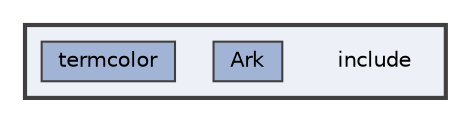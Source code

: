 digraph "/Users/fola/Documents/ArkScript/Ark/include"
{
 // INTERACTIVE_SVG=YES
 // LATEX_PDF_SIZE
  bgcolor="transparent";
  edge [fontname=Helvetica,fontsize=10,labelfontname=Helvetica,labelfontsize=10];
  node [fontname=Helvetica,fontsize=10,shape=box,height=0.2,width=0.4];
  compound=true
  subgraph clusterdir_d44c64559bbebec7f509842c48db8b23 {
    graph [ bgcolor="#edf0f7", pencolor="grey25", label="", fontname=Helvetica,fontsize=10 style="filled,bold", URL="dir_d44c64559bbebec7f509842c48db8b23.html",tooltip=""]
    dir_d44c64559bbebec7f509842c48db8b23 [shape=plaintext, label="include"];
  dir_a8b6c64285bf9ac60f50770eb2fc48b5 [label="Ark", fillcolor="#a2b4d6", color="grey25", style="filled", URL="dir_a8b6c64285bf9ac60f50770eb2fc48b5.html",tooltip=""];
  dir_b5e94b855bf2131c27f96cfee8a67dab [label="termcolor", fillcolor="#a2b4d6", color="grey25", style="filled", URL="dir_b5e94b855bf2131c27f96cfee8a67dab.html",tooltip=""];
  }
}
